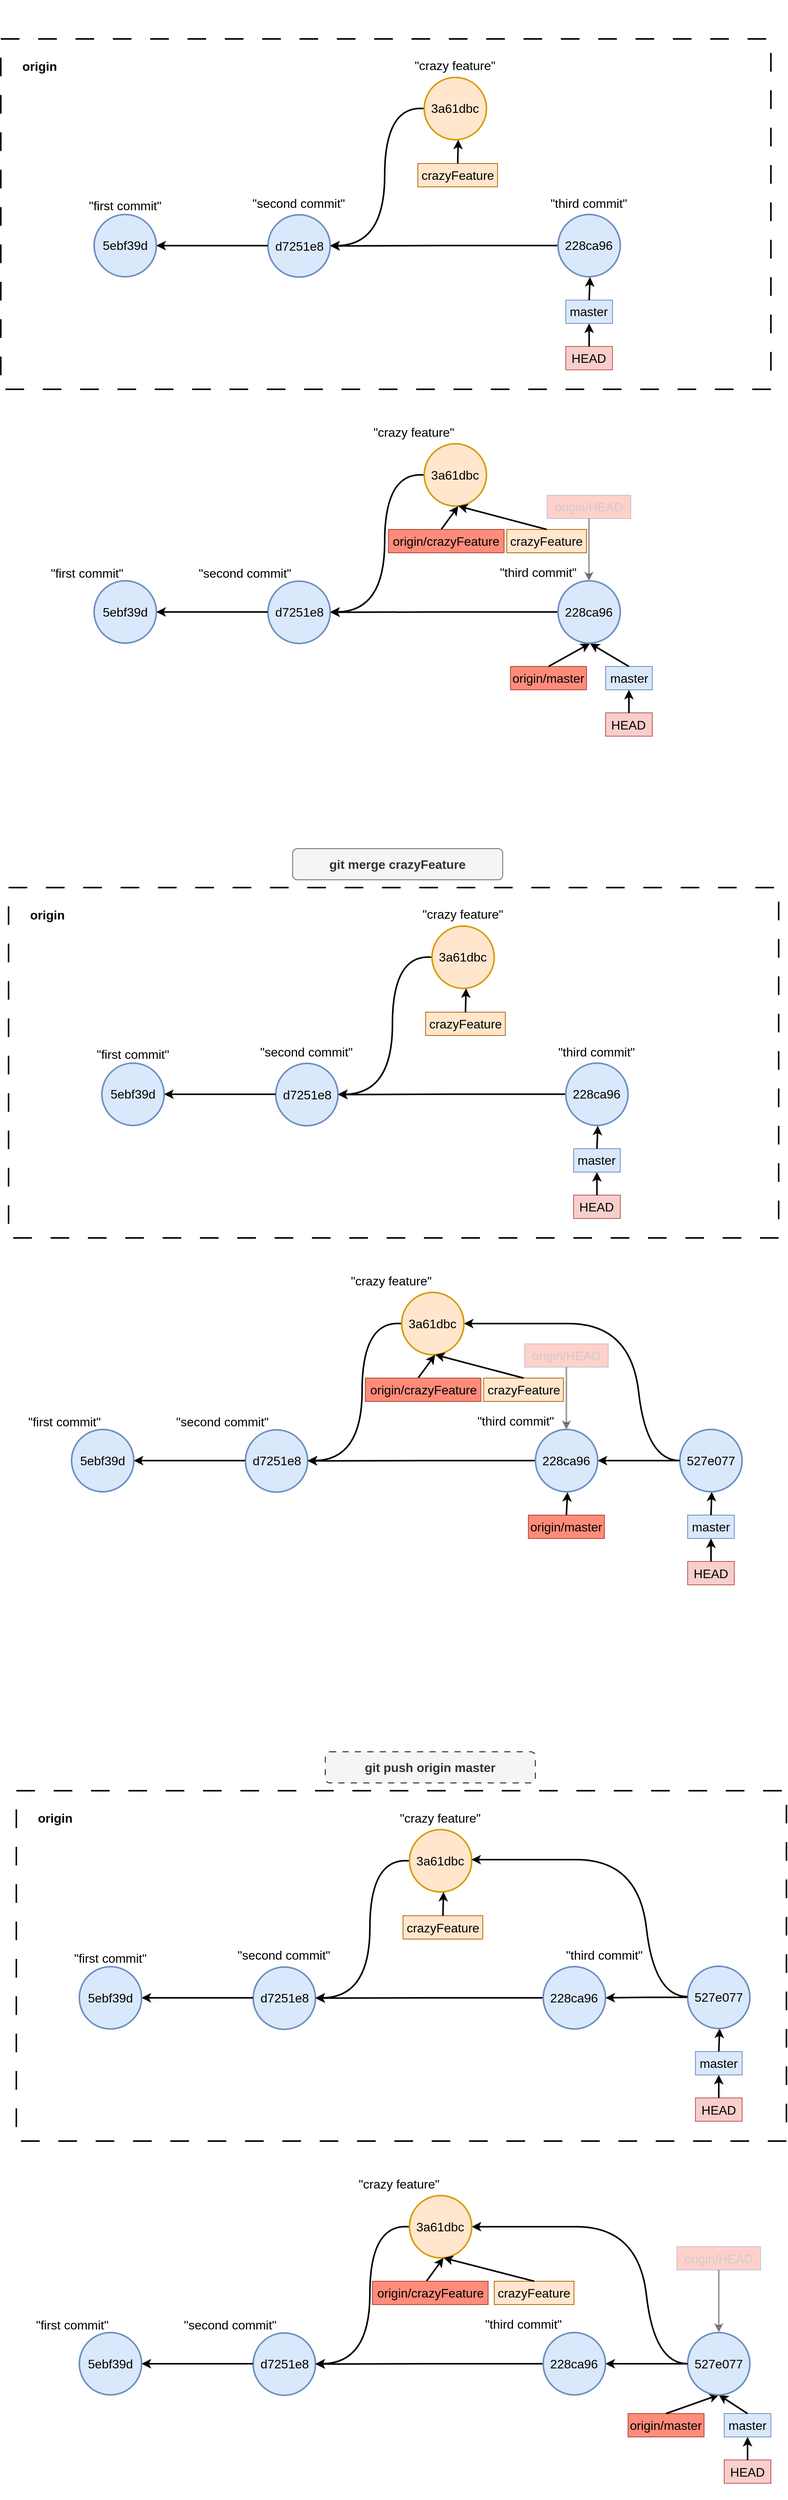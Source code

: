<mxfile version="26.0.6">
  <diagram name="Pagina-1" id="j5YpLWPG8jVEFCLSqc6z">
    <mxGraphModel dx="2390" dy="-1038" grid="1" gridSize="10" guides="1" tooltips="1" connect="1" arrows="1" fold="1" page="1" pageScale="1" pageWidth="827" pageHeight="1169" math="0" shadow="0">
      <root>
        <mxCell id="0" />
        <mxCell id="1" parent="0" />
        <mxCell id="QNmqy5rKWdgWf4GXWy1y-1" value="" style="rounded=1;whiteSpace=wrap;html=1;strokeWidth=2;strokeColor=none;absoluteArcSize=1;arcSize=0;dashed=1;dashPattern=12 12;" vertex="1" parent="1">
          <mxGeometry x="130" y="3140" width="990" height="450" as="geometry" />
        </mxCell>
        <mxCell id="QNmqy5rKWdgWf4GXWy1y-2" value="" style="rounded=1;whiteSpace=wrap;html=1;strokeWidth=2;strokeColor=default;absoluteArcSize=1;arcSize=0;dashed=1;dashPattern=12 12;" vertex="1" parent="1">
          <mxGeometry x="130" y="3190" width="990" height="450" as="geometry" />
        </mxCell>
        <mxCell id="QNmqy5rKWdgWf4GXWy1y-3" value="" style="rounded=1;whiteSpace=wrap;html=1;strokeWidth=2;strokeColor=none;absoluteArcSize=1;arcSize=0;" vertex="1" parent="1">
          <mxGeometry x="130" y="3650" width="990" height="450" as="geometry" />
        </mxCell>
        <mxCell id="QNmqy5rKWdgWf4GXWy1y-4" value="master" style="text;html=1;align=center;verticalAlign=middle;whiteSpace=wrap;rounded=0;fillColor=#dae8fc;strokeColor=#6c8ebf;fontSize=16;" vertex="1" parent="1">
          <mxGeometry x="907.5" y="3996" width="60" height="30" as="geometry" />
        </mxCell>
        <mxCell id="QNmqy5rKWdgWf4GXWy1y-5" value="" style="endArrow=classic;html=1;rounded=0;entryX=0.5;entryY=1;entryDx=0;entryDy=0;exitX=0.5;exitY=0;exitDx=0;exitDy=0;strokeWidth=2;" edge="1" parent="1" source="QNmqy5rKWdgWf4GXWy1y-4">
          <mxGeometry width="50" height="50" relative="1" as="geometry">
            <mxPoint x="1443.75" y="4026" as="sourcePoint" />
            <mxPoint x="887.5" y="3966.44" as="targetPoint" />
          </mxGeometry>
        </mxCell>
        <mxCell id="QNmqy5rKWdgWf4GXWy1y-6" value="&lt;b&gt;&lt;font&gt;origin&lt;/font&gt;&lt;/b&gt;" style="text;html=1;align=center;verticalAlign=middle;whiteSpace=wrap;rounded=0;fontSize=16;" vertex="1" parent="1">
          <mxGeometry x="150" y="3210" width="60" height="30" as="geometry" />
        </mxCell>
        <mxCell id="QNmqy5rKWdgWf4GXWy1y-7" value="origin/master" style="text;html=1;align=center;verticalAlign=middle;whiteSpace=wrap;rounded=0;fillColor=#FF8C7A;strokeColor=#ae4132;fontSize=16;" vertex="1" parent="1">
          <mxGeometry x="785.24" y="3996" width="97.74" height="30" as="geometry" />
        </mxCell>
        <mxCell id="QNmqy5rKWdgWf4GXWy1y-8" value="origin/HEAD" style="text;html=1;align=center;verticalAlign=middle;whiteSpace=wrap;rounded=0;fillColor=#FF8C7A;strokeColor=#6c8ebf;fontColor=#CCCCCC;opacity=40;fontSize=16;" vertex="1" parent="1">
          <mxGeometry x="832.25" y="3776" width="107.74" height="30" as="geometry" />
        </mxCell>
        <mxCell id="QNmqy5rKWdgWf4GXWy1y-9" value="" style="endArrow=classic;html=1;rounded=0;exitX=0.5;exitY=0;exitDx=0;exitDy=0;entryX=0.5;entryY=1;entryDx=0;entryDy=0;strokeWidth=2;" edge="1" parent="1" source="QNmqy5rKWdgWf4GXWy1y-7">
          <mxGeometry width="50" height="50" relative="1" as="geometry">
            <mxPoint x="645.25" y="3975.12" as="sourcePoint" />
            <mxPoint x="887.5" y="3966.44" as="targetPoint" />
          </mxGeometry>
        </mxCell>
        <mxCell id="QNmqy5rKWdgWf4GXWy1y-10" value="" style="endArrow=classic;html=1;rounded=0;strokeWidth=2;opacity=40;entryX=0.5;entryY=0;entryDx=0;entryDy=0;" edge="1" parent="1">
          <mxGeometry width="50" height="50" relative="1" as="geometry">
            <mxPoint x="886.12" y="3806" as="sourcePoint" />
            <mxPoint x="886.12" y="3886.44" as="targetPoint" />
          </mxGeometry>
        </mxCell>
        <mxCell id="QNmqy5rKWdgWf4GXWy1y-11" value="d7251e8" style="ellipse;whiteSpace=wrap;html=1;aspect=fixed;strokeWidth=2;fillColor=#dae8fc;strokeColor=#6c8ebf;fontSize=16;" vertex="1" parent="1">
          <mxGeometry x="473.51" y="3886.44" width="80" height="80" as="geometry" />
        </mxCell>
        <mxCell id="QNmqy5rKWdgWf4GXWy1y-12" value="5ebf39d" style="ellipse;whiteSpace=wrap;html=1;aspect=fixed;strokeWidth=2;fillColor=#dae8fc;strokeColor=#6c8ebf;fontSize=16;" vertex="1" parent="1">
          <mxGeometry x="250" y="3886" width="80" height="80" as="geometry" />
        </mxCell>
        <mxCell id="QNmqy5rKWdgWf4GXWy1y-13" value="&quot;first commit&quot;" style="text;html=1;align=center;verticalAlign=middle;whiteSpace=wrap;rounded=0;fontSize=16;" vertex="1" parent="1">
          <mxGeometry x="180" y="3861" width="122.25" height="30" as="geometry" />
        </mxCell>
        <mxCell id="QNmqy5rKWdgWf4GXWy1y-14" style="edgeStyle=orthogonalEdgeStyle;rounded=0;orthogonalLoop=1;jettySize=auto;html=1;strokeWidth=2;endArrow=none;endFill=0;startArrow=classic;startFill=1;" edge="1" parent="1">
          <mxGeometry relative="1" as="geometry">
            <mxPoint x="330" y="3926" as="sourcePoint" />
            <mxPoint x="473.25" y="3926" as="targetPoint" />
          </mxGeometry>
        </mxCell>
        <mxCell id="QNmqy5rKWdgWf4GXWy1y-15" value="&quot;second commit&quot;" style="text;html=1;align=center;verticalAlign=middle;whiteSpace=wrap;rounded=0;fontSize=16;" vertex="1" parent="1">
          <mxGeometry x="383" y="3861" width="122.25" height="30" as="geometry" />
        </mxCell>
        <mxCell id="QNmqy5rKWdgWf4GXWy1y-18" value="&lt;font style=&quot;font-size: 16px;&quot;&gt;3a61dbc&lt;/font&gt;" style="ellipse;whiteSpace=wrap;html=1;aspect=fixed;strokeWidth=2;fillColor=#ffe6cc;strokeColor=#d79b00;" vertex="1" parent="1">
          <mxGeometry x="674.38" y="3710" width="80" height="80" as="geometry" />
        </mxCell>
        <mxCell id="QNmqy5rKWdgWf4GXWy1y-19" value="" style="curved=1;endArrow=none;html=1;rounded=0;exitX=1;exitY=0.5;exitDx=0;exitDy=0;entryX=0;entryY=0.5;entryDx=0;entryDy=0;strokeWidth=2;endFill=0;startArrow=classic;startFill=1;" edge="1" parent="1">
          <mxGeometry width="50" height="50" relative="1" as="geometry">
            <mxPoint x="553.5" y="3926" as="sourcePoint" />
            <mxPoint x="673.5" y="3750" as="targetPoint" />
            <Array as="points">
              <mxPoint x="623.5" y="3926" />
              <mxPoint x="623.5" y="3746" />
            </Array>
          </mxGeometry>
        </mxCell>
        <mxCell id="QNmqy5rKWdgWf4GXWy1y-20" value="HEAD" style="text;html=1;align=center;verticalAlign=middle;whiteSpace=wrap;rounded=0;fillColor=#f8cecc;strokeColor=#b85450;fontSize=16;" vertex="1" parent="1">
          <mxGeometry x="907.49" y="4055.56" width="60" height="30" as="geometry" />
        </mxCell>
        <mxCell id="QNmqy5rKWdgWf4GXWy1y-21" value="&quot;crazy feature&quot;" style="text;html=1;align=center;verticalAlign=middle;whiteSpace=wrap;rounded=0;fontSize=16;" vertex="1" parent="1">
          <mxGeometry x="600.25" y="3680" width="122.25" height="30" as="geometry" />
        </mxCell>
        <mxCell id="QNmqy5rKWdgWf4GXWy1y-39" value="" style="endArrow=classic;html=1;rounded=0;exitX=0.5;exitY=0;exitDx=0;exitDy=0;entryX=0.5;entryY=1;entryDx=0;entryDy=0;strokeWidth=2;" edge="1" parent="1" source="QNmqy5rKWdgWf4GXWy1y-20">
          <mxGeometry width="50" height="50" relative="1" as="geometry">
            <mxPoint x="916.36" y="4066" as="sourcePoint" />
            <mxPoint x="937.49" y="4026" as="targetPoint" />
          </mxGeometry>
        </mxCell>
        <mxCell id="QNmqy5rKWdgWf4GXWy1y-41" style="edgeStyle=orthogonalEdgeStyle;rounded=0;orthogonalLoop=1;jettySize=auto;html=1;entryX=1;entryY=0.5;entryDx=0;entryDy=0;strokeWidth=2;" edge="1" parent="1" source="QNmqy5rKWdgWf4GXWy1y-40" target="QNmqy5rKWdgWf4GXWy1y-11">
          <mxGeometry relative="1" as="geometry" />
        </mxCell>
        <mxCell id="QNmqy5rKWdgWf4GXWy1y-40" value="228ca96" style="ellipse;whiteSpace=wrap;html=1;aspect=fixed;strokeWidth=2;fillColor=#dae8fc;strokeColor=#6c8ebf;fontSize=16;" vertex="1" parent="1">
          <mxGeometry x="846.37" y="3886" width="80" height="80" as="geometry" />
        </mxCell>
        <mxCell id="QNmqy5rKWdgWf4GXWy1y-42" value="&quot;third commit&quot;" style="text;html=1;align=center;verticalAlign=middle;whiteSpace=wrap;rounded=0;fontSize=16;" vertex="1" parent="1">
          <mxGeometry x="760" y="3860" width="122.25" height="30" as="geometry" />
        </mxCell>
        <mxCell id="QNmqy5rKWdgWf4GXWy1y-48" value="&lt;font style=&quot;font-size: 16px;&quot;&gt;crazyFeature&lt;/font&gt;" style="text;html=1;align=center;verticalAlign=middle;whiteSpace=wrap;rounded=0;fillColor=#ffe6cc;strokeColor=#b46504;" vertex="1" parent="1">
          <mxGeometry x="780.48" y="3820" width="102.5" height="30" as="geometry" />
        </mxCell>
        <mxCell id="QNmqy5rKWdgWf4GXWy1y-49" value="" style="endArrow=classic;html=1;rounded=0;exitX=0.5;exitY=0;exitDx=0;exitDy=0;strokeWidth=2;entryX=0.5;entryY=1;entryDx=0;entryDy=0;" edge="1" parent="1" source="QNmqy5rKWdgWf4GXWy1y-48">
          <mxGeometry width="50" height="50" relative="1" as="geometry">
            <mxPoint x="691.5" y="3465" as="sourcePoint" />
            <mxPoint x="718.12" y="3790" as="targetPoint" />
          </mxGeometry>
        </mxCell>
        <mxCell id="QNmqy5rKWdgWf4GXWy1y-52" value="" style="endArrow=classic;html=1;rounded=0;exitX=0.5;exitY=0;exitDx=0;exitDy=0;entryX=0.5;entryY=1;entryDx=0;entryDy=0;strokeWidth=2;" edge="1" parent="1">
          <mxGeometry width="50" height="50" relative="1" as="geometry">
            <mxPoint x="696.25" y="3820" as="sourcePoint" />
            <mxPoint x="718.12" y="3790" as="targetPoint" />
          </mxGeometry>
        </mxCell>
        <mxCell id="QNmqy5rKWdgWf4GXWy1y-55" value="master" style="text;html=1;align=center;verticalAlign=middle;whiteSpace=wrap;rounded=0;fillColor=#dae8fc;strokeColor=#6c8ebf;fontSize=16;" vertex="1" parent="1">
          <mxGeometry x="856.38" y="3525.44" width="60" height="30" as="geometry" />
        </mxCell>
        <mxCell id="QNmqy5rKWdgWf4GXWy1y-56" value="" style="endArrow=classic;html=1;rounded=0;entryX=0.5;entryY=1;entryDx=0;entryDy=0;exitX=0.5;exitY=0;exitDx=0;exitDy=0;strokeWidth=2;" edge="1" parent="1" source="QNmqy5rKWdgWf4GXWy1y-55">
          <mxGeometry width="50" height="50" relative="1" as="geometry">
            <mxPoint x="1443.75" y="3555.44" as="sourcePoint" />
            <mxPoint x="887.5" y="3495.88" as="targetPoint" />
          </mxGeometry>
        </mxCell>
        <mxCell id="QNmqy5rKWdgWf4GXWy1y-61" value="d7251e8" style="ellipse;whiteSpace=wrap;html=1;aspect=fixed;strokeWidth=2;fillColor=#dae8fc;strokeColor=#6c8ebf;fontSize=16;" vertex="1" parent="1">
          <mxGeometry x="473.51" y="3415.88" width="80" height="80" as="geometry" />
        </mxCell>
        <mxCell id="QNmqy5rKWdgWf4GXWy1y-62" value="5ebf39d" style="ellipse;whiteSpace=wrap;html=1;aspect=fixed;strokeWidth=2;fillColor=#dae8fc;strokeColor=#6c8ebf;fontSize=16;" vertex="1" parent="1">
          <mxGeometry x="250" y="3415.44" width="80" height="80" as="geometry" />
        </mxCell>
        <mxCell id="QNmqy5rKWdgWf4GXWy1y-63" value="&quot;first commit&quot;" style="text;html=1;align=center;verticalAlign=middle;whiteSpace=wrap;rounded=0;fontSize=16;" vertex="1" parent="1">
          <mxGeometry x="228.88" y="3389.44" width="122.25" height="30" as="geometry" />
        </mxCell>
        <mxCell id="QNmqy5rKWdgWf4GXWy1y-64" style="edgeStyle=orthogonalEdgeStyle;rounded=0;orthogonalLoop=1;jettySize=auto;html=1;strokeWidth=2;endArrow=none;endFill=0;startArrow=classic;startFill=1;" edge="1" parent="1">
          <mxGeometry relative="1" as="geometry">
            <mxPoint x="330" y="3455.44" as="sourcePoint" />
            <mxPoint x="473.25" y="3455.44" as="targetPoint" />
          </mxGeometry>
        </mxCell>
        <mxCell id="QNmqy5rKWdgWf4GXWy1y-65" value="&quot;second commit&quot;" style="text;html=1;align=center;verticalAlign=middle;whiteSpace=wrap;rounded=0;fontSize=16;" vertex="1" parent="1">
          <mxGeometry x="452.39" y="3385.88" width="122.25" height="30" as="geometry" />
        </mxCell>
        <mxCell id="QNmqy5rKWdgWf4GXWy1y-66" value="&lt;font style=&quot;font-size: 16px;&quot;&gt;3a61dbc&lt;/font&gt;" style="ellipse;whiteSpace=wrap;html=1;aspect=fixed;strokeWidth=2;fillColor=#ffe6cc;strokeColor=#d79b00;" vertex="1" parent="1">
          <mxGeometry x="674.38" y="3239.44" width="80" height="80" as="geometry" />
        </mxCell>
        <mxCell id="QNmqy5rKWdgWf4GXWy1y-67" value="" style="curved=1;endArrow=none;html=1;rounded=0;exitX=1;exitY=0.5;exitDx=0;exitDy=0;entryX=0;entryY=0.5;entryDx=0;entryDy=0;strokeWidth=2;endFill=0;startArrow=classic;startFill=1;" edge="1" parent="1">
          <mxGeometry width="50" height="50" relative="1" as="geometry">
            <mxPoint x="553.5" y="3455.44" as="sourcePoint" />
            <mxPoint x="673.5" y="3279.44" as="targetPoint" />
            <Array as="points">
              <mxPoint x="623.5" y="3455.44" />
              <mxPoint x="623.5" y="3275.44" />
            </Array>
          </mxGeometry>
        </mxCell>
        <mxCell id="QNmqy5rKWdgWf4GXWy1y-68" value="HEAD" style="text;html=1;align=center;verticalAlign=middle;whiteSpace=wrap;rounded=0;fillColor=#f8cecc;strokeColor=#b85450;fontSize=16;" vertex="1" parent="1">
          <mxGeometry x="856.37" y="3585" width="60" height="30" as="geometry" />
        </mxCell>
        <mxCell id="QNmqy5rKWdgWf4GXWy1y-69" value="&quot;crazy feature&quot;" style="text;html=1;align=center;verticalAlign=middle;whiteSpace=wrap;rounded=0;fontSize=16;" vertex="1" parent="1">
          <mxGeometry x="653.25" y="3209.44" width="122.25" height="30" as="geometry" />
        </mxCell>
        <mxCell id="QNmqy5rKWdgWf4GXWy1y-70" value="" style="endArrow=classic;html=1;rounded=0;exitX=0.5;exitY=0;exitDx=0;exitDy=0;entryX=0.5;entryY=1;entryDx=0;entryDy=0;strokeWidth=2;" edge="1" parent="1" source="QNmqy5rKWdgWf4GXWy1y-68">
          <mxGeometry width="50" height="50" relative="1" as="geometry">
            <mxPoint x="865.24" y="3595.44" as="sourcePoint" />
            <mxPoint x="886.37" y="3555.44" as="targetPoint" />
          </mxGeometry>
        </mxCell>
        <mxCell id="QNmqy5rKWdgWf4GXWy1y-71" style="edgeStyle=orthogonalEdgeStyle;rounded=0;orthogonalLoop=1;jettySize=auto;html=1;entryX=1;entryY=0.5;entryDx=0;entryDy=0;strokeWidth=2;" edge="1" parent="1" source="QNmqy5rKWdgWf4GXWy1y-72" target="QNmqy5rKWdgWf4GXWy1y-61">
          <mxGeometry relative="1" as="geometry" />
        </mxCell>
        <mxCell id="QNmqy5rKWdgWf4GXWy1y-72" value="228ca96" style="ellipse;whiteSpace=wrap;html=1;aspect=fixed;strokeWidth=2;fillColor=#dae8fc;strokeColor=#6c8ebf;fontSize=16;" vertex="1" parent="1">
          <mxGeometry x="846.37" y="3415.44" width="80" height="80" as="geometry" />
        </mxCell>
        <mxCell id="QNmqy5rKWdgWf4GXWy1y-73" value="&quot;third commit&quot;" style="text;html=1;align=center;verticalAlign=middle;whiteSpace=wrap;rounded=0;fontSize=16;" vertex="1" parent="1">
          <mxGeometry x="825" y="3385.88" width="122.25" height="30" as="geometry" />
        </mxCell>
        <mxCell id="QNmqy5rKWdgWf4GXWy1y-74" value="&lt;font style=&quot;font-size: 16px;&quot;&gt;crazyFeature&lt;/font&gt;" style="text;html=1;align=center;verticalAlign=middle;whiteSpace=wrap;rounded=0;fillColor=#ffe6cc;strokeColor=#b46504;" vertex="1" parent="1">
          <mxGeometry x="666.13" y="3350" width="102.5" height="30" as="geometry" />
        </mxCell>
        <mxCell id="QNmqy5rKWdgWf4GXWy1y-75" value="" style="endArrow=classic;html=1;rounded=0;exitX=0.5;exitY=0;exitDx=0;exitDy=0;strokeWidth=2;entryX=0.5;entryY=1;entryDx=0;entryDy=0;" edge="1" parent="1" source="QNmqy5rKWdgWf4GXWy1y-74">
          <mxGeometry width="50" height="50" relative="1" as="geometry">
            <mxPoint x="691.5" y="2994.44" as="sourcePoint" />
            <mxPoint x="718.12" y="3319.44" as="targetPoint" />
          </mxGeometry>
        </mxCell>
        <mxCell id="QNmqy5rKWdgWf4GXWy1y-78" value="" style="rounded=1;whiteSpace=wrap;html=1;strokeWidth=2;strokeColor=none;absoluteArcSize=1;arcSize=0;dashed=1;dashPattern=12 12;" vertex="1" parent="1">
          <mxGeometry x="140" y="4230" width="990" height="450" as="geometry" />
        </mxCell>
        <mxCell id="QNmqy5rKWdgWf4GXWy1y-79" value="" style="rounded=1;whiteSpace=wrap;html=1;strokeWidth=2;strokeColor=default;absoluteArcSize=1;arcSize=0;dashed=1;dashPattern=12 12;" vertex="1" parent="1">
          <mxGeometry x="140" y="4280" width="990" height="450" as="geometry" />
        </mxCell>
        <mxCell id="QNmqy5rKWdgWf4GXWy1y-80" value="" style="rounded=1;whiteSpace=wrap;html=1;strokeWidth=2;strokeColor=none;absoluteArcSize=1;arcSize=0;" vertex="1" parent="1">
          <mxGeometry x="140" y="4740" width="990" height="450" as="geometry" />
        </mxCell>
        <mxCell id="QNmqy5rKWdgWf4GXWy1y-81" value="master" style="text;html=1;align=center;verticalAlign=middle;whiteSpace=wrap;rounded=0;fillColor=#dae8fc;strokeColor=#6c8ebf;fontSize=16;" vertex="1" parent="1">
          <mxGeometry x="1013.01" y="5086" width="60" height="30" as="geometry" />
        </mxCell>
        <mxCell id="QNmqy5rKWdgWf4GXWy1y-82" value="" style="endArrow=classic;html=1;rounded=0;entryX=0.5;entryY=1;entryDx=0;entryDy=0;exitX=0.5;exitY=0;exitDx=0;exitDy=0;strokeWidth=2;" edge="1" parent="1" source="QNmqy5rKWdgWf4GXWy1y-81">
          <mxGeometry width="50" height="50" relative="1" as="geometry">
            <mxPoint x="1600.25" y="5115.56" as="sourcePoint" />
            <mxPoint x="1044.0" y="5056.0" as="targetPoint" />
          </mxGeometry>
        </mxCell>
        <mxCell id="QNmqy5rKWdgWf4GXWy1y-83" value="&lt;b&gt;&lt;font&gt;origin&lt;/font&gt;&lt;/b&gt;" style="text;html=1;align=center;verticalAlign=middle;whiteSpace=wrap;rounded=0;fontSize=16;" vertex="1" parent="1">
          <mxGeometry x="160" y="4300" width="60" height="30" as="geometry" />
        </mxCell>
        <mxCell id="QNmqy5rKWdgWf4GXWy1y-84" value="origin/master" style="text;html=1;align=center;verticalAlign=middle;whiteSpace=wrap;rounded=0;fillColor=#FF8C7A;strokeColor=#ae4132;fontSize=16;" vertex="1" parent="1">
          <mxGeometry x="808.25" y="5086" width="97.74" height="30" as="geometry" />
        </mxCell>
        <mxCell id="QNmqy5rKWdgWf4GXWy1y-85" value="origin/HEAD" style="text;html=1;align=center;verticalAlign=middle;whiteSpace=wrap;rounded=0;fillColor=#FF8C7A;strokeColor=#6c8ebf;fontColor=#CCCCCC;opacity=40;fontSize=16;" vertex="1" parent="1">
          <mxGeometry x="803.25" y="4866" width="107.74" height="30" as="geometry" />
        </mxCell>
        <mxCell id="QNmqy5rKWdgWf4GXWy1y-86" value="" style="endArrow=classic;html=1;rounded=0;exitX=0.5;exitY=0;exitDx=0;exitDy=0;entryX=0.5;entryY=1;entryDx=0;entryDy=0;strokeWidth=2;" edge="1" parent="1" source="QNmqy5rKWdgWf4GXWy1y-84">
          <mxGeometry width="50" height="50" relative="1" as="geometry">
            <mxPoint x="616.25" y="5065.12" as="sourcePoint" />
            <mxPoint x="858.5" y="5056.44" as="targetPoint" />
          </mxGeometry>
        </mxCell>
        <mxCell id="QNmqy5rKWdgWf4GXWy1y-87" value="" style="endArrow=classic;html=1;rounded=0;strokeWidth=2;opacity=40;entryX=0.5;entryY=0;entryDx=0;entryDy=0;" edge="1" parent="1">
          <mxGeometry width="50" height="50" relative="1" as="geometry">
            <mxPoint x="857.12" y="4896" as="sourcePoint" />
            <mxPoint x="857.12" y="4976.44" as="targetPoint" />
          </mxGeometry>
        </mxCell>
        <mxCell id="QNmqy5rKWdgWf4GXWy1y-88" value="d7251e8" style="ellipse;whiteSpace=wrap;html=1;aspect=fixed;strokeWidth=2;fillColor=#dae8fc;strokeColor=#6c8ebf;fontSize=16;" vertex="1" parent="1">
          <mxGeometry x="444.51" y="4976.44" width="80" height="80" as="geometry" />
        </mxCell>
        <mxCell id="QNmqy5rKWdgWf4GXWy1y-89" value="5ebf39d" style="ellipse;whiteSpace=wrap;html=1;aspect=fixed;strokeWidth=2;fillColor=#dae8fc;strokeColor=#6c8ebf;fontSize=16;" vertex="1" parent="1">
          <mxGeometry x="221" y="4976" width="80" height="80" as="geometry" />
        </mxCell>
        <mxCell id="QNmqy5rKWdgWf4GXWy1y-90" value="&quot;first commit&quot;" style="text;html=1;align=center;verticalAlign=middle;whiteSpace=wrap;rounded=0;fontSize=16;" vertex="1" parent="1">
          <mxGeometry x="151" y="4951" width="122.25" height="30" as="geometry" />
        </mxCell>
        <mxCell id="QNmqy5rKWdgWf4GXWy1y-91" style="edgeStyle=orthogonalEdgeStyle;rounded=0;orthogonalLoop=1;jettySize=auto;html=1;strokeWidth=2;endArrow=none;endFill=0;startArrow=classic;startFill=1;" edge="1" parent="1">
          <mxGeometry relative="1" as="geometry">
            <mxPoint x="301" y="5016" as="sourcePoint" />
            <mxPoint x="444.25" y="5016" as="targetPoint" />
          </mxGeometry>
        </mxCell>
        <mxCell id="QNmqy5rKWdgWf4GXWy1y-92" value="&quot;second commit&quot;" style="text;html=1;align=center;verticalAlign=middle;whiteSpace=wrap;rounded=0;fontSize=16;" vertex="1" parent="1">
          <mxGeometry x="354" y="4951" width="122.25" height="30" as="geometry" />
        </mxCell>
        <mxCell id="QNmqy5rKWdgWf4GXWy1y-126" style="edgeStyle=orthogonalEdgeStyle;rounded=0;orthogonalLoop=1;jettySize=auto;html=1;endArrow=none;endFill=0;strokeWidth=2;startArrow=classic;startFill=1;" edge="1" parent="1" source="QNmqy5rKWdgWf4GXWy1y-93">
          <mxGeometry relative="1" as="geometry">
            <mxPoint x="860" y="4840" as="targetPoint" />
          </mxGeometry>
        </mxCell>
        <mxCell id="QNmqy5rKWdgWf4GXWy1y-93" value="&lt;font style=&quot;font-size: 16px;&quot;&gt;3a61dbc&lt;/font&gt;" style="ellipse;whiteSpace=wrap;html=1;aspect=fixed;strokeWidth=2;fillColor=#ffe6cc;strokeColor=#d79b00;" vertex="1" parent="1">
          <mxGeometry x="645.38" y="4800" width="80" height="80" as="geometry" />
        </mxCell>
        <mxCell id="QNmqy5rKWdgWf4GXWy1y-94" value="" style="curved=1;endArrow=none;html=1;rounded=0;exitX=1;exitY=0.5;exitDx=0;exitDy=0;entryX=0;entryY=0.5;entryDx=0;entryDy=0;strokeWidth=2;endFill=0;startArrow=classic;startFill=1;" edge="1" parent="1">
          <mxGeometry width="50" height="50" relative="1" as="geometry">
            <mxPoint x="524.5" y="5016" as="sourcePoint" />
            <mxPoint x="644.5" y="4840" as="targetPoint" />
            <Array as="points">
              <mxPoint x="594.5" y="5016" />
              <mxPoint x="594.5" y="4836" />
            </Array>
          </mxGeometry>
        </mxCell>
        <mxCell id="QNmqy5rKWdgWf4GXWy1y-95" value="HEAD" style="text;html=1;align=center;verticalAlign=middle;whiteSpace=wrap;rounded=0;fillColor=#f8cecc;strokeColor=#b85450;fontSize=16;" vertex="1" parent="1">
          <mxGeometry x="1013" y="5145.56" width="60" height="30" as="geometry" />
        </mxCell>
        <mxCell id="QNmqy5rKWdgWf4GXWy1y-96" value="&quot;crazy feature&quot;" style="text;html=1;align=center;verticalAlign=middle;whiteSpace=wrap;rounded=0;fontSize=16;" vertex="1" parent="1">
          <mxGeometry x="571.25" y="4770" width="122.25" height="30" as="geometry" />
        </mxCell>
        <mxCell id="QNmqy5rKWdgWf4GXWy1y-97" value="" style="endArrow=classic;html=1;rounded=0;exitX=0.5;exitY=0;exitDx=0;exitDy=0;entryX=0.5;entryY=1;entryDx=0;entryDy=0;strokeWidth=2;" edge="1" parent="1" source="QNmqy5rKWdgWf4GXWy1y-95">
          <mxGeometry width="50" height="50" relative="1" as="geometry">
            <mxPoint x="1021.87" y="5156" as="sourcePoint" />
            <mxPoint x="1043" y="5116" as="targetPoint" />
          </mxGeometry>
        </mxCell>
        <mxCell id="QNmqy5rKWdgWf4GXWy1y-98" style="edgeStyle=orthogonalEdgeStyle;rounded=0;orthogonalLoop=1;jettySize=auto;html=1;entryX=1;entryY=0.5;entryDx=0;entryDy=0;strokeWidth=2;" edge="1" parent="1" source="QNmqy5rKWdgWf4GXWy1y-99" target="QNmqy5rKWdgWf4GXWy1y-88">
          <mxGeometry relative="1" as="geometry" />
        </mxCell>
        <mxCell id="QNmqy5rKWdgWf4GXWy1y-99" value="228ca96" style="ellipse;whiteSpace=wrap;html=1;aspect=fixed;strokeWidth=2;fillColor=#dae8fc;strokeColor=#6c8ebf;fontSize=16;" vertex="1" parent="1">
          <mxGeometry x="817.37" y="4976" width="80" height="80" as="geometry" />
        </mxCell>
        <mxCell id="QNmqy5rKWdgWf4GXWy1y-100" value="&quot;third commit&quot;" style="text;html=1;align=center;verticalAlign=middle;whiteSpace=wrap;rounded=0;fontSize=16;" vertex="1" parent="1">
          <mxGeometry x="731" y="4950" width="122.25" height="30" as="geometry" />
        </mxCell>
        <mxCell id="QNmqy5rKWdgWf4GXWy1y-105" value="master" style="text;html=1;align=center;verticalAlign=middle;whiteSpace=wrap;rounded=0;fillColor=#dae8fc;strokeColor=#6c8ebf;fontSize=16;" vertex="1" parent="1">
          <mxGeometry x="866.38" y="4615.44" width="60" height="30" as="geometry" />
        </mxCell>
        <mxCell id="QNmqy5rKWdgWf4GXWy1y-106" value="" style="endArrow=classic;html=1;rounded=0;entryX=0.5;entryY=1;entryDx=0;entryDy=0;exitX=0.5;exitY=0;exitDx=0;exitDy=0;strokeWidth=2;" edge="1" parent="1" source="QNmqy5rKWdgWf4GXWy1y-105">
          <mxGeometry width="50" height="50" relative="1" as="geometry">
            <mxPoint x="1453.75" y="4645.44" as="sourcePoint" />
            <mxPoint x="897.5" y="4585.88" as="targetPoint" />
          </mxGeometry>
        </mxCell>
        <mxCell id="QNmqy5rKWdgWf4GXWy1y-107" value="d7251e8" style="ellipse;whiteSpace=wrap;html=1;aspect=fixed;strokeWidth=2;fillColor=#dae8fc;strokeColor=#6c8ebf;fontSize=16;" vertex="1" parent="1">
          <mxGeometry x="483.51" y="4505.88" width="80" height="80" as="geometry" />
        </mxCell>
        <mxCell id="QNmqy5rKWdgWf4GXWy1y-108" value="5ebf39d" style="ellipse;whiteSpace=wrap;html=1;aspect=fixed;strokeWidth=2;fillColor=#dae8fc;strokeColor=#6c8ebf;fontSize=16;" vertex="1" parent="1">
          <mxGeometry x="260" y="4505.44" width="80" height="80" as="geometry" />
        </mxCell>
        <mxCell id="QNmqy5rKWdgWf4GXWy1y-109" value="&quot;first commit&quot;" style="text;html=1;align=center;verticalAlign=middle;whiteSpace=wrap;rounded=0;fontSize=16;" vertex="1" parent="1">
          <mxGeometry x="238.88" y="4479.44" width="122.25" height="30" as="geometry" />
        </mxCell>
        <mxCell id="QNmqy5rKWdgWf4GXWy1y-110" style="edgeStyle=orthogonalEdgeStyle;rounded=0;orthogonalLoop=1;jettySize=auto;html=1;strokeWidth=2;endArrow=none;endFill=0;startArrow=classic;startFill=1;" edge="1" parent="1">
          <mxGeometry relative="1" as="geometry">
            <mxPoint x="340" y="4545.44" as="sourcePoint" />
            <mxPoint x="483.25" y="4545.44" as="targetPoint" />
          </mxGeometry>
        </mxCell>
        <mxCell id="QNmqy5rKWdgWf4GXWy1y-111" value="&quot;second commit&quot;" style="text;html=1;align=center;verticalAlign=middle;whiteSpace=wrap;rounded=0;fontSize=16;" vertex="1" parent="1">
          <mxGeometry x="462.39" y="4475.88" width="122.25" height="30" as="geometry" />
        </mxCell>
        <mxCell id="QNmqy5rKWdgWf4GXWy1y-112" value="&lt;font style=&quot;font-size: 16px;&quot;&gt;3a61dbc&lt;/font&gt;" style="ellipse;whiteSpace=wrap;html=1;aspect=fixed;strokeWidth=2;fillColor=#ffe6cc;strokeColor=#d79b00;" vertex="1" parent="1">
          <mxGeometry x="684.38" y="4329.44" width="80" height="80" as="geometry" />
        </mxCell>
        <mxCell id="QNmqy5rKWdgWf4GXWy1y-113" value="" style="curved=1;endArrow=none;html=1;rounded=0;exitX=1;exitY=0.5;exitDx=0;exitDy=0;entryX=0;entryY=0.5;entryDx=0;entryDy=0;strokeWidth=2;endFill=0;startArrow=classic;startFill=1;" edge="1" parent="1">
          <mxGeometry width="50" height="50" relative="1" as="geometry">
            <mxPoint x="563.5" y="4545.44" as="sourcePoint" />
            <mxPoint x="683.5" y="4369.44" as="targetPoint" />
            <Array as="points">
              <mxPoint x="633.5" y="4545.44" />
              <mxPoint x="633.5" y="4365.44" />
            </Array>
          </mxGeometry>
        </mxCell>
        <mxCell id="QNmqy5rKWdgWf4GXWy1y-114" value="HEAD" style="text;html=1;align=center;verticalAlign=middle;whiteSpace=wrap;rounded=0;fillColor=#f8cecc;strokeColor=#b85450;fontSize=16;" vertex="1" parent="1">
          <mxGeometry x="866.37" y="4675" width="60" height="30" as="geometry" />
        </mxCell>
        <mxCell id="QNmqy5rKWdgWf4GXWy1y-115" value="&quot;crazy feature&quot;" style="text;html=1;align=center;verticalAlign=middle;whiteSpace=wrap;rounded=0;fontSize=16;" vertex="1" parent="1">
          <mxGeometry x="663.25" y="4299.44" width="122.25" height="30" as="geometry" />
        </mxCell>
        <mxCell id="QNmqy5rKWdgWf4GXWy1y-116" value="" style="endArrow=classic;html=1;rounded=0;exitX=0.5;exitY=0;exitDx=0;exitDy=0;entryX=0.5;entryY=1;entryDx=0;entryDy=0;strokeWidth=2;" edge="1" parent="1" source="QNmqy5rKWdgWf4GXWy1y-114">
          <mxGeometry width="50" height="50" relative="1" as="geometry">
            <mxPoint x="875.24" y="4685.44" as="sourcePoint" />
            <mxPoint x="896.37" y="4645.44" as="targetPoint" />
          </mxGeometry>
        </mxCell>
        <mxCell id="QNmqy5rKWdgWf4GXWy1y-117" style="edgeStyle=orthogonalEdgeStyle;rounded=0;orthogonalLoop=1;jettySize=auto;html=1;entryX=1;entryY=0.5;entryDx=0;entryDy=0;strokeWidth=2;" edge="1" parent="1" source="QNmqy5rKWdgWf4GXWy1y-118" target="QNmqy5rKWdgWf4GXWy1y-107">
          <mxGeometry relative="1" as="geometry" />
        </mxCell>
        <mxCell id="QNmqy5rKWdgWf4GXWy1y-118" value="228ca96" style="ellipse;whiteSpace=wrap;html=1;aspect=fixed;strokeWidth=2;fillColor=#dae8fc;strokeColor=#6c8ebf;fontSize=16;" vertex="1" parent="1">
          <mxGeometry x="856.37" y="4505.44" width="80" height="80" as="geometry" />
        </mxCell>
        <mxCell id="QNmqy5rKWdgWf4GXWy1y-119" value="&quot;third commit&quot;" style="text;html=1;align=center;verticalAlign=middle;whiteSpace=wrap;rounded=0;fontSize=16;" vertex="1" parent="1">
          <mxGeometry x="835" y="4475.88" width="122.25" height="30" as="geometry" />
        </mxCell>
        <mxCell id="QNmqy5rKWdgWf4GXWy1y-120" value="&lt;font style=&quot;font-size: 16px;&quot;&gt;crazyFeature&lt;/font&gt;" style="text;html=1;align=center;verticalAlign=middle;whiteSpace=wrap;rounded=0;fillColor=#ffe6cc;strokeColor=#b46504;" vertex="1" parent="1">
          <mxGeometry x="676.13" y="4440" width="102.5" height="30" as="geometry" />
        </mxCell>
        <mxCell id="QNmqy5rKWdgWf4GXWy1y-121" value="" style="endArrow=classic;html=1;rounded=0;exitX=0.5;exitY=0;exitDx=0;exitDy=0;strokeWidth=2;entryX=0.5;entryY=1;entryDx=0;entryDy=0;" edge="1" parent="1" source="QNmqy5rKWdgWf4GXWy1y-120">
          <mxGeometry width="50" height="50" relative="1" as="geometry">
            <mxPoint x="701.5" y="4084.44" as="sourcePoint" />
            <mxPoint x="728.12" y="4409.44" as="targetPoint" />
          </mxGeometry>
        </mxCell>
        <mxCell id="QNmqy5rKWdgWf4GXWy1y-124" style="edgeStyle=orthogonalEdgeStyle;rounded=0;orthogonalLoop=1;jettySize=auto;html=1;entryX=1;entryY=0.5;entryDx=0;entryDy=0;strokeWidth=2;" edge="1" parent="1" source="QNmqy5rKWdgWf4GXWy1y-123" target="QNmqy5rKWdgWf4GXWy1y-99">
          <mxGeometry relative="1" as="geometry" />
        </mxCell>
        <mxCell id="QNmqy5rKWdgWf4GXWy1y-123" value="&lt;span&gt;527e077&lt;/span&gt;" style="ellipse;whiteSpace=wrap;html=1;aspect=fixed;strokeWidth=2;fillColor=#dae8fc;strokeColor=#6c8ebf;fontSize=16;" vertex="1" parent="1">
          <mxGeometry x="1003" y="4976" width="80" height="80" as="geometry" />
        </mxCell>
        <mxCell id="QNmqy5rKWdgWf4GXWy1y-125" value="" style="curved=1;endArrow=none;html=1;rounded=0;entryX=0;entryY=0.5;entryDx=0;entryDy=0;strokeWidth=2;endFill=0;" edge="1" parent="1" target="QNmqy5rKWdgWf4GXWy1y-123">
          <mxGeometry width="50" height="50" relative="1" as="geometry">
            <mxPoint x="859.98" y="4840" as="sourcePoint" />
            <mxPoint x="1009.98" y="5020" as="targetPoint" />
            <Array as="points">
              <mxPoint x="939.98" y="4840" />
              <mxPoint x="960" y="5016" />
            </Array>
          </mxGeometry>
        </mxCell>
        <mxCell id="QNmqy5rKWdgWf4GXWy1y-127" value="" style="rounded=1;whiteSpace=wrap;html=1;strokeWidth=2;strokeColor=none;absoluteArcSize=1;arcSize=0;dashed=1;dashPattern=12 12;" vertex="1" parent="1">
          <mxGeometry x="150" y="5390" width="990" height="450" as="geometry" />
        </mxCell>
        <mxCell id="QNmqy5rKWdgWf4GXWy1y-128" value="" style="rounded=1;whiteSpace=wrap;html=1;strokeWidth=2;strokeColor=default;absoluteArcSize=1;arcSize=0;dashed=1;dashPattern=12 12;" vertex="1" parent="1">
          <mxGeometry x="150" y="5440" width="990" height="450" as="geometry" />
        </mxCell>
        <mxCell id="QNmqy5rKWdgWf4GXWy1y-129" value="" style="rounded=1;whiteSpace=wrap;html=1;strokeWidth=2;strokeColor=none;absoluteArcSize=1;arcSize=0;" vertex="1" parent="1">
          <mxGeometry x="150" y="5900" width="990" height="450" as="geometry" />
        </mxCell>
        <mxCell id="QNmqy5rKWdgWf4GXWy1y-130" value="master" style="text;html=1;align=center;verticalAlign=middle;whiteSpace=wrap;rounded=0;fillColor=#dae8fc;strokeColor=#6c8ebf;fontSize=16;" vertex="1" parent="1">
          <mxGeometry x="1060" y="6240" width="60" height="30" as="geometry" />
        </mxCell>
        <mxCell id="QNmqy5rKWdgWf4GXWy1y-131" value="" style="endArrow=classic;html=1;rounded=0;entryX=0.5;entryY=1;entryDx=0;entryDy=0;exitX=0.5;exitY=0;exitDx=0;exitDy=0;strokeWidth=2;" edge="1" parent="1" source="QNmqy5rKWdgWf4GXWy1y-130" target="QNmqy5rKWdgWf4GXWy1y-173">
          <mxGeometry width="50" height="50" relative="1" as="geometry">
            <mxPoint x="1647.24" y="6269.56" as="sourcePoint" />
            <mxPoint x="1090.99" y="6210.0" as="targetPoint" />
          </mxGeometry>
        </mxCell>
        <mxCell id="QNmqy5rKWdgWf4GXWy1y-132" value="&lt;b&gt;&lt;font&gt;origin&lt;/font&gt;&lt;/b&gt;" style="text;html=1;align=center;verticalAlign=middle;whiteSpace=wrap;rounded=0;fontSize=16;" vertex="1" parent="1">
          <mxGeometry x="170" y="5460" width="60" height="30" as="geometry" />
        </mxCell>
        <mxCell id="QNmqy5rKWdgWf4GXWy1y-133" value="origin/master" style="text;html=1;align=center;verticalAlign=middle;whiteSpace=wrap;rounded=0;fillColor=#FF8C7A;strokeColor=#ae4132;fontSize=16;" vertex="1" parent="1">
          <mxGeometry x="936.37" y="6240" width="97.74" height="30" as="geometry" />
        </mxCell>
        <mxCell id="QNmqy5rKWdgWf4GXWy1y-134" value="origin/HEAD" style="text;html=1;align=center;verticalAlign=middle;whiteSpace=wrap;rounded=0;fillColor=#FF8C7A;strokeColor=#6c8ebf;fontColor=#CCCCCC;opacity=40;fontSize=16;" vertex="1" parent="1">
          <mxGeometry x="999.13" y="6025.56" width="107.74" height="30" as="geometry" />
        </mxCell>
        <mxCell id="QNmqy5rKWdgWf4GXWy1y-135" value="" style="endArrow=classic;html=1;rounded=0;exitX=0.5;exitY=0;exitDx=0;exitDy=0;entryX=0.5;entryY=1;entryDx=0;entryDy=0;strokeWidth=2;" edge="1" parent="1" source="QNmqy5rKWdgWf4GXWy1y-133" target="QNmqy5rKWdgWf4GXWy1y-173">
          <mxGeometry width="50" height="50" relative="1" as="geometry">
            <mxPoint x="767.51" y="6218.68" as="sourcePoint" />
            <mxPoint x="1009.76" y="6210.0" as="targetPoint" />
          </mxGeometry>
        </mxCell>
        <mxCell id="QNmqy5rKWdgWf4GXWy1y-136" value="" style="endArrow=classic;html=1;rounded=0;strokeWidth=2;opacity=40;entryX=0.5;entryY=0;entryDx=0;entryDy=0;" edge="1" parent="1">
          <mxGeometry width="50" height="50" relative="1" as="geometry">
            <mxPoint x="1053" y="6055.56" as="sourcePoint" />
            <mxPoint x="1053.0" y="6136.0" as="targetPoint" />
          </mxGeometry>
        </mxCell>
        <mxCell id="QNmqy5rKWdgWf4GXWy1y-137" value="d7251e8" style="ellipse;whiteSpace=wrap;html=1;aspect=fixed;strokeWidth=2;fillColor=#dae8fc;strokeColor=#6c8ebf;fontSize=16;" vertex="1" parent="1">
          <mxGeometry x="454.51" y="6136.44" width="80" height="80" as="geometry" />
        </mxCell>
        <mxCell id="QNmqy5rKWdgWf4GXWy1y-138" value="5ebf39d" style="ellipse;whiteSpace=wrap;html=1;aspect=fixed;strokeWidth=2;fillColor=#dae8fc;strokeColor=#6c8ebf;fontSize=16;" vertex="1" parent="1">
          <mxGeometry x="231" y="6136" width="80" height="80" as="geometry" />
        </mxCell>
        <mxCell id="QNmqy5rKWdgWf4GXWy1y-139" value="&quot;first commit&quot;" style="text;html=1;align=center;verticalAlign=middle;whiteSpace=wrap;rounded=0;fontSize=16;" vertex="1" parent="1">
          <mxGeometry x="161" y="6111" width="122.25" height="30" as="geometry" />
        </mxCell>
        <mxCell id="QNmqy5rKWdgWf4GXWy1y-140" style="edgeStyle=orthogonalEdgeStyle;rounded=0;orthogonalLoop=1;jettySize=auto;html=1;strokeWidth=2;endArrow=none;endFill=0;startArrow=classic;startFill=1;" edge="1" parent="1">
          <mxGeometry relative="1" as="geometry">
            <mxPoint x="311" y="6176" as="sourcePoint" />
            <mxPoint x="454.25" y="6176" as="targetPoint" />
          </mxGeometry>
        </mxCell>
        <mxCell id="QNmqy5rKWdgWf4GXWy1y-141" value="&quot;second commit&quot;" style="text;html=1;align=center;verticalAlign=middle;whiteSpace=wrap;rounded=0;fontSize=16;" vertex="1" parent="1">
          <mxGeometry x="364" y="6111" width="122.25" height="30" as="geometry" />
        </mxCell>
        <mxCell id="QNmqy5rKWdgWf4GXWy1y-142" style="edgeStyle=orthogonalEdgeStyle;rounded=0;orthogonalLoop=1;jettySize=auto;html=1;endArrow=none;endFill=0;strokeWidth=2;startArrow=classic;startFill=1;" edge="1" parent="1" source="QNmqy5rKWdgWf4GXWy1y-143">
          <mxGeometry relative="1" as="geometry">
            <mxPoint x="870" y="6000" as="targetPoint" />
          </mxGeometry>
        </mxCell>
        <mxCell id="QNmqy5rKWdgWf4GXWy1y-143" value="&lt;font style=&quot;font-size: 16px;&quot;&gt;3a61dbc&lt;/font&gt;" style="ellipse;whiteSpace=wrap;html=1;aspect=fixed;strokeWidth=2;fillColor=#ffe6cc;strokeColor=#d79b00;" vertex="1" parent="1">
          <mxGeometry x="655.38" y="5960" width="80" height="80" as="geometry" />
        </mxCell>
        <mxCell id="QNmqy5rKWdgWf4GXWy1y-144" value="" style="curved=1;endArrow=none;html=1;rounded=0;exitX=1;exitY=0.5;exitDx=0;exitDy=0;entryX=0;entryY=0.5;entryDx=0;entryDy=0;strokeWidth=2;endFill=0;startArrow=classic;startFill=1;" edge="1" parent="1">
          <mxGeometry width="50" height="50" relative="1" as="geometry">
            <mxPoint x="534.5" y="6176" as="sourcePoint" />
            <mxPoint x="654.5" y="6000" as="targetPoint" />
            <Array as="points">
              <mxPoint x="604.5" y="6176" />
              <mxPoint x="604.5" y="5996" />
            </Array>
          </mxGeometry>
        </mxCell>
        <mxCell id="QNmqy5rKWdgWf4GXWy1y-145" value="HEAD" style="text;html=1;align=center;verticalAlign=middle;whiteSpace=wrap;rounded=0;fillColor=#f8cecc;strokeColor=#b85450;fontSize=16;" vertex="1" parent="1">
          <mxGeometry x="1059.99" y="6299.56" width="60" height="30" as="geometry" />
        </mxCell>
        <mxCell id="QNmqy5rKWdgWf4GXWy1y-146" value="&quot;crazy feature&quot;" style="text;html=1;align=center;verticalAlign=middle;whiteSpace=wrap;rounded=0;fontSize=16;" vertex="1" parent="1">
          <mxGeometry x="581.25" y="5930" width="122.25" height="30" as="geometry" />
        </mxCell>
        <mxCell id="QNmqy5rKWdgWf4GXWy1y-147" value="" style="endArrow=classic;html=1;rounded=0;exitX=0.5;exitY=0;exitDx=0;exitDy=0;entryX=0.5;entryY=1;entryDx=0;entryDy=0;strokeWidth=2;" edge="1" parent="1" source="QNmqy5rKWdgWf4GXWy1y-145">
          <mxGeometry width="50" height="50" relative="1" as="geometry">
            <mxPoint x="1068.86" y="6310" as="sourcePoint" />
            <mxPoint x="1089.99" y="6270" as="targetPoint" />
          </mxGeometry>
        </mxCell>
        <mxCell id="QNmqy5rKWdgWf4GXWy1y-148" style="edgeStyle=orthogonalEdgeStyle;rounded=0;orthogonalLoop=1;jettySize=auto;html=1;entryX=1;entryY=0.5;entryDx=0;entryDy=0;strokeWidth=2;" edge="1" parent="1" source="QNmqy5rKWdgWf4GXWy1y-149" target="QNmqy5rKWdgWf4GXWy1y-137">
          <mxGeometry relative="1" as="geometry" />
        </mxCell>
        <mxCell id="QNmqy5rKWdgWf4GXWy1y-149" value="228ca96" style="ellipse;whiteSpace=wrap;html=1;aspect=fixed;strokeWidth=2;fillColor=#dae8fc;strokeColor=#6c8ebf;fontSize=16;" vertex="1" parent="1">
          <mxGeometry x="827.37" y="6136" width="80" height="80" as="geometry" />
        </mxCell>
        <mxCell id="QNmqy5rKWdgWf4GXWy1y-150" value="&quot;third commit&quot;" style="text;html=1;align=center;verticalAlign=middle;whiteSpace=wrap;rounded=0;fontSize=16;" vertex="1" parent="1">
          <mxGeometry x="741" y="6110" width="122.25" height="30" as="geometry" />
        </mxCell>
        <mxCell id="QNmqy5rKWdgWf4GXWy1y-151" value="&lt;font style=&quot;font-size: 16px;&quot;&gt;crazyFeature&lt;/font&gt;" style="text;html=1;align=center;verticalAlign=middle;whiteSpace=wrap;rounded=0;fillColor=#ffe6cc;strokeColor=#b46504;" vertex="1" parent="1">
          <mxGeometry x="764.38" y="6070" width="102.5" height="30" as="geometry" />
        </mxCell>
        <mxCell id="QNmqy5rKWdgWf4GXWy1y-152" value="" style="endArrow=classic;html=1;rounded=0;exitX=0.5;exitY=0;exitDx=0;exitDy=0;strokeWidth=2;entryX=0.5;entryY=1;entryDx=0;entryDy=0;" edge="1" parent="1" source="QNmqy5rKWdgWf4GXWy1y-151">
          <mxGeometry width="50" height="50" relative="1" as="geometry">
            <mxPoint x="672.5" y="5715" as="sourcePoint" />
            <mxPoint x="699.12" y="6040" as="targetPoint" />
          </mxGeometry>
        </mxCell>
        <mxCell id="QNmqy5rKWdgWf4GXWy1y-154" value="" style="endArrow=classic;html=1;rounded=0;exitX=0.5;exitY=0;exitDx=0;exitDy=0;entryX=0.5;entryY=1;entryDx=0;entryDy=0;strokeWidth=2;" edge="1" parent="1">
          <mxGeometry width="50" height="50" relative="1" as="geometry">
            <mxPoint x="677.25" y="6070" as="sourcePoint" />
            <mxPoint x="699.12" y="6040" as="targetPoint" />
          </mxGeometry>
        </mxCell>
        <mxCell id="QNmqy5rKWdgWf4GXWy1y-155" value="master" style="text;html=1;align=center;verticalAlign=middle;whiteSpace=wrap;rounded=0;fillColor=#dae8fc;strokeColor=#6c8ebf;fontSize=16;" vertex="1" parent="1">
          <mxGeometry x="1023.02" y="5775.0" width="60" height="30" as="geometry" />
        </mxCell>
        <mxCell id="QNmqy5rKWdgWf4GXWy1y-156" value="" style="endArrow=classic;html=1;rounded=0;entryX=0.5;entryY=1;entryDx=0;entryDy=0;exitX=0.5;exitY=0;exitDx=0;exitDy=0;strokeWidth=2;" edge="1" parent="1" source="QNmqy5rKWdgWf4GXWy1y-155">
          <mxGeometry width="50" height="50" relative="1" as="geometry">
            <mxPoint x="1610.39" y="5805.0" as="sourcePoint" />
            <mxPoint x="1054.14" y="5745.44" as="targetPoint" />
          </mxGeometry>
        </mxCell>
        <mxCell id="QNmqy5rKWdgWf4GXWy1y-157" value="d7251e8" style="ellipse;whiteSpace=wrap;html=1;aspect=fixed;strokeWidth=2;fillColor=#dae8fc;strokeColor=#6c8ebf;fontSize=16;" vertex="1" parent="1">
          <mxGeometry x="454.51" y="5666.44" width="80" height="80" as="geometry" />
        </mxCell>
        <mxCell id="QNmqy5rKWdgWf4GXWy1y-158" value="5ebf39d" style="ellipse;whiteSpace=wrap;html=1;aspect=fixed;strokeWidth=2;fillColor=#dae8fc;strokeColor=#6c8ebf;fontSize=16;" vertex="1" parent="1">
          <mxGeometry x="231" y="5666.0" width="80" height="80" as="geometry" />
        </mxCell>
        <mxCell id="QNmqy5rKWdgWf4GXWy1y-159" value="&quot;first commit&quot;" style="text;html=1;align=center;verticalAlign=middle;whiteSpace=wrap;rounded=0;fontSize=16;" vertex="1" parent="1">
          <mxGeometry x="209.88" y="5640.0" width="122.25" height="30" as="geometry" />
        </mxCell>
        <mxCell id="QNmqy5rKWdgWf4GXWy1y-160" style="edgeStyle=orthogonalEdgeStyle;rounded=0;orthogonalLoop=1;jettySize=auto;html=1;strokeWidth=2;endArrow=none;endFill=0;startArrow=classic;startFill=1;" edge="1" parent="1">
          <mxGeometry relative="1" as="geometry">
            <mxPoint x="311" y="5706.0" as="sourcePoint" />
            <mxPoint x="454.25" y="5706.0" as="targetPoint" />
          </mxGeometry>
        </mxCell>
        <mxCell id="QNmqy5rKWdgWf4GXWy1y-161" value="&quot;second commit&quot;" style="text;html=1;align=center;verticalAlign=middle;whiteSpace=wrap;rounded=0;fontSize=16;" vertex="1" parent="1">
          <mxGeometry x="433.39" y="5636.44" width="122.25" height="30" as="geometry" />
        </mxCell>
        <mxCell id="QNmqy5rKWdgWf4GXWy1y-162" value="&lt;font style=&quot;font-size: 16px;&quot;&gt;3a61dbc&lt;/font&gt;" style="ellipse;whiteSpace=wrap;html=1;aspect=fixed;strokeWidth=2;fillColor=#ffe6cc;strokeColor=#d79b00;" vertex="1" parent="1">
          <mxGeometry x="655.38" y="5490.0" width="80" height="80" as="geometry" />
        </mxCell>
        <mxCell id="QNmqy5rKWdgWf4GXWy1y-163" value="" style="curved=1;endArrow=none;html=1;rounded=0;exitX=1;exitY=0.5;exitDx=0;exitDy=0;entryX=0;entryY=0.5;entryDx=0;entryDy=0;strokeWidth=2;endFill=0;startArrow=classic;startFill=1;" edge="1" parent="1">
          <mxGeometry width="50" height="50" relative="1" as="geometry">
            <mxPoint x="534.5" y="5706.0" as="sourcePoint" />
            <mxPoint x="654.5" y="5530.0" as="targetPoint" />
            <Array as="points">
              <mxPoint x="604.5" y="5706.0" />
              <mxPoint x="604.5" y="5526.0" />
            </Array>
          </mxGeometry>
        </mxCell>
        <mxCell id="QNmqy5rKWdgWf4GXWy1y-164" value="HEAD" style="text;html=1;align=center;verticalAlign=middle;whiteSpace=wrap;rounded=0;fillColor=#f8cecc;strokeColor=#b85450;fontSize=16;" vertex="1" parent="1">
          <mxGeometry x="1023.01" y="5834.56" width="60" height="30" as="geometry" />
        </mxCell>
        <mxCell id="QNmqy5rKWdgWf4GXWy1y-165" value="&quot;crazy feature&quot;" style="text;html=1;align=center;verticalAlign=middle;whiteSpace=wrap;rounded=0;fontSize=16;" vertex="1" parent="1">
          <mxGeometry x="634.25" y="5460.0" width="122.25" height="30" as="geometry" />
        </mxCell>
        <mxCell id="QNmqy5rKWdgWf4GXWy1y-166" value="" style="endArrow=classic;html=1;rounded=0;exitX=0.5;exitY=0;exitDx=0;exitDy=0;entryX=0.5;entryY=1;entryDx=0;entryDy=0;strokeWidth=2;" edge="1" parent="1" source="QNmqy5rKWdgWf4GXWy1y-164">
          <mxGeometry width="50" height="50" relative="1" as="geometry">
            <mxPoint x="1031.88" y="5845.0" as="sourcePoint" />
            <mxPoint x="1053.01" y="5805.0" as="targetPoint" />
          </mxGeometry>
        </mxCell>
        <mxCell id="QNmqy5rKWdgWf4GXWy1y-167" style="edgeStyle=orthogonalEdgeStyle;rounded=0;orthogonalLoop=1;jettySize=auto;html=1;entryX=1;entryY=0.5;entryDx=0;entryDy=0;strokeWidth=2;" edge="1" parent="1" source="QNmqy5rKWdgWf4GXWy1y-168" target="QNmqy5rKWdgWf4GXWy1y-157">
          <mxGeometry relative="1" as="geometry" />
        </mxCell>
        <mxCell id="QNmqy5rKWdgWf4GXWy1y-168" value="228ca96" style="ellipse;whiteSpace=wrap;html=1;aspect=fixed;strokeWidth=2;fillColor=#dae8fc;strokeColor=#6c8ebf;fontSize=16;" vertex="1" parent="1">
          <mxGeometry x="827.37" y="5666.0" width="80" height="80" as="geometry" />
        </mxCell>
        <mxCell id="QNmqy5rKWdgWf4GXWy1y-169" value="&quot;third commit&quot;" style="text;html=1;align=center;verticalAlign=middle;whiteSpace=wrap;rounded=0;fontSize=16;" vertex="1" parent="1">
          <mxGeometry x="845" y="5635.88" width="122.25" height="30" as="geometry" />
        </mxCell>
        <mxCell id="QNmqy5rKWdgWf4GXWy1y-170" value="&lt;font style=&quot;font-size: 16px;&quot;&gt;crazyFeature&lt;/font&gt;" style="text;html=1;align=center;verticalAlign=middle;whiteSpace=wrap;rounded=0;fillColor=#ffe6cc;strokeColor=#b46504;" vertex="1" parent="1">
          <mxGeometry x="647.13" y="5600.56" width="102.5" height="30" as="geometry" />
        </mxCell>
        <mxCell id="QNmqy5rKWdgWf4GXWy1y-171" value="" style="endArrow=classic;html=1;rounded=0;exitX=0.5;exitY=0;exitDx=0;exitDy=0;strokeWidth=2;entryX=0.5;entryY=1;entryDx=0;entryDy=0;" edge="1" parent="1" source="QNmqy5rKWdgWf4GXWy1y-170">
          <mxGeometry width="50" height="50" relative="1" as="geometry">
            <mxPoint x="672.5" y="5245.0" as="sourcePoint" />
            <mxPoint x="699.12" y="5570.0" as="targetPoint" />
          </mxGeometry>
        </mxCell>
        <mxCell id="QNmqy5rKWdgWf4GXWy1y-172" style="edgeStyle=orthogonalEdgeStyle;rounded=0;orthogonalLoop=1;jettySize=auto;html=1;entryX=1;entryY=0.5;entryDx=0;entryDy=0;strokeWidth=2;" edge="1" parent="1" source="QNmqy5rKWdgWf4GXWy1y-173" target="QNmqy5rKWdgWf4GXWy1y-149">
          <mxGeometry relative="1" as="geometry" />
        </mxCell>
        <mxCell id="QNmqy5rKWdgWf4GXWy1y-173" value="&lt;span&gt;527e077&lt;/span&gt;" style="ellipse;whiteSpace=wrap;html=1;aspect=fixed;strokeWidth=2;fillColor=#dae8fc;strokeColor=#6c8ebf;fontSize=16;" vertex="1" parent="1">
          <mxGeometry x="1013" y="6136" width="80" height="80" as="geometry" />
        </mxCell>
        <mxCell id="QNmqy5rKWdgWf4GXWy1y-174" value="" style="curved=1;endArrow=none;html=1;rounded=0;entryX=0;entryY=0.5;entryDx=0;entryDy=0;strokeWidth=2;endFill=0;" edge="1" parent="1" target="QNmqy5rKWdgWf4GXWy1y-173">
          <mxGeometry width="50" height="50" relative="1" as="geometry">
            <mxPoint x="869.98" y="6000" as="sourcePoint" />
            <mxPoint x="1019.98" y="6180" as="targetPoint" />
            <Array as="points">
              <mxPoint x="949.98" y="6000" />
              <mxPoint x="970" y="6176" />
            </Array>
          </mxGeometry>
        </mxCell>
        <mxCell id="QNmqy5rKWdgWf4GXWy1y-177" style="edgeStyle=orthogonalEdgeStyle;rounded=0;orthogonalLoop=1;jettySize=auto;html=1;entryX=1;entryY=0.5;entryDx=0;entryDy=0;strokeWidth=2;" edge="1" parent="1" source="QNmqy5rKWdgWf4GXWy1y-175" target="QNmqy5rKWdgWf4GXWy1y-168">
          <mxGeometry relative="1" as="geometry" />
        </mxCell>
        <mxCell id="QNmqy5rKWdgWf4GXWy1y-175" value="&lt;span&gt;527e077&lt;/span&gt;" style="ellipse;whiteSpace=wrap;html=1;aspect=fixed;strokeWidth=2;fillColor=#dae8fc;strokeColor=#6c8ebf;fontSize=16;" vertex="1" parent="1">
          <mxGeometry x="1013" y="5665.44" width="80" height="80" as="geometry" />
        </mxCell>
        <mxCell id="QNmqy5rKWdgWf4GXWy1y-178" style="edgeStyle=orthogonalEdgeStyle;rounded=0;orthogonalLoop=1;jettySize=auto;html=1;endArrow=none;endFill=0;strokeWidth=2;startArrow=classic;startFill=1;" edge="1" parent="1">
          <mxGeometry relative="1" as="geometry">
            <mxPoint x="870" y="5528.56" as="targetPoint" />
            <mxPoint x="735" y="5528.56" as="sourcePoint" />
          </mxGeometry>
        </mxCell>
        <mxCell id="QNmqy5rKWdgWf4GXWy1y-179" value="" style="curved=1;endArrow=none;html=1;rounded=0;entryX=0;entryY=0.5;entryDx=0;entryDy=0;strokeWidth=2;endFill=0;" edge="1" parent="1">
          <mxGeometry width="50" height="50" relative="1" as="geometry">
            <mxPoint x="869.98" y="5528.56" as="sourcePoint" />
            <mxPoint x="1013" y="5704.56" as="targetPoint" />
            <Array as="points">
              <mxPoint x="949.98" y="5528.56" />
              <mxPoint x="970" y="5704.56" />
            </Array>
          </mxGeometry>
        </mxCell>
        <mxCell id="QNmqy5rKWdgWf4GXWy1y-180" value="origin/crazyFeature" style="text;html=1;align=center;verticalAlign=middle;whiteSpace=wrap;rounded=0;fillColor=#FF8C7A;strokeColor=#ae4132;fontSize=16;" vertex="1" parent="1">
          <mxGeometry x="628.38" y="3820" width="148.62" height="30" as="geometry" />
        </mxCell>
        <mxCell id="QNmqy5rKWdgWf4GXWy1y-182" value="origin/crazyFeature" style="text;html=1;align=center;verticalAlign=middle;whiteSpace=wrap;rounded=0;fillColor=#FF8C7A;strokeColor=#ae4132;fontSize=16;" vertex="1" parent="1">
          <mxGeometry x="607.88" y="6070.0" width="148.62" height="30" as="geometry" />
        </mxCell>
        <mxCell id="QNmqy5rKWdgWf4GXWy1y-184" value="&lt;font style=&quot;font-size: 16px;&quot;&gt;crazyFeature&lt;/font&gt;" style="text;html=1;align=center;verticalAlign=middle;whiteSpace=wrap;rounded=0;fillColor=#ffe6cc;strokeColor=#b46504;" vertex="1" parent="1">
          <mxGeometry x="750.75" y="4910.0" width="102.5" height="30" as="geometry" />
        </mxCell>
        <mxCell id="QNmqy5rKWdgWf4GXWy1y-185" value="" style="endArrow=classic;html=1;rounded=0;exitX=0.5;exitY=0;exitDx=0;exitDy=0;strokeWidth=2;entryX=0.5;entryY=1;entryDx=0;entryDy=0;" edge="1" parent="1" source="QNmqy5rKWdgWf4GXWy1y-184">
          <mxGeometry width="50" height="50" relative="1" as="geometry">
            <mxPoint x="661.77" y="4555.0" as="sourcePoint" />
            <mxPoint x="688.39" y="4880.0" as="targetPoint" />
          </mxGeometry>
        </mxCell>
        <mxCell id="QNmqy5rKWdgWf4GXWy1y-186" value="" style="endArrow=classic;html=1;rounded=0;exitX=0.5;exitY=0;exitDx=0;exitDy=0;entryX=0.5;entryY=1;entryDx=0;entryDy=0;strokeWidth=2;" edge="1" parent="1">
          <mxGeometry width="50" height="50" relative="1" as="geometry">
            <mxPoint x="666.52" y="4910.0" as="sourcePoint" />
            <mxPoint x="688.39" y="4880.0" as="targetPoint" />
          </mxGeometry>
        </mxCell>
        <mxCell id="QNmqy5rKWdgWf4GXWy1y-187" value="origin/crazyFeature" style="text;html=1;align=center;verticalAlign=middle;whiteSpace=wrap;rounded=0;fillColor=#FF8C7A;strokeColor=#ae4132;fontSize=16;" vertex="1" parent="1">
          <mxGeometry x="598.65" y="4910.0" width="148.62" height="30" as="geometry" />
        </mxCell>
        <mxCell id="QNmqy5rKWdgWf4GXWy1y-193" value="&lt;span style=&quot;font-size: 16px;&quot;&gt;&lt;b&gt;git push origin master&lt;/b&gt;&lt;/span&gt;" style="rounded=1;whiteSpace=wrap;html=1;fillColor=#f5f5f5;fontColor=#333333;strokeColor=default;dashed=1;dashPattern=8 8;" vertex="1" parent="1">
          <mxGeometry x="547.19" y="5390" width="270" height="40" as="geometry" />
        </mxCell>
        <mxCell id="QNmqy5rKWdgWf4GXWy1y-194" value="&lt;span style=&quot;font-size: 16px;&quot;&gt;&lt;b&gt;git merge crazyFeature&lt;/b&gt;&lt;/span&gt;" style="rounded=1;whiteSpace=wrap;html=1;fillColor=#f5f5f5;fontColor=#333333;strokeColor=#666666;" vertex="1" parent="1">
          <mxGeometry x="505.25" y="4230" width="270" height="40" as="geometry" />
        </mxCell>
      </root>
    </mxGraphModel>
  </diagram>
</mxfile>
